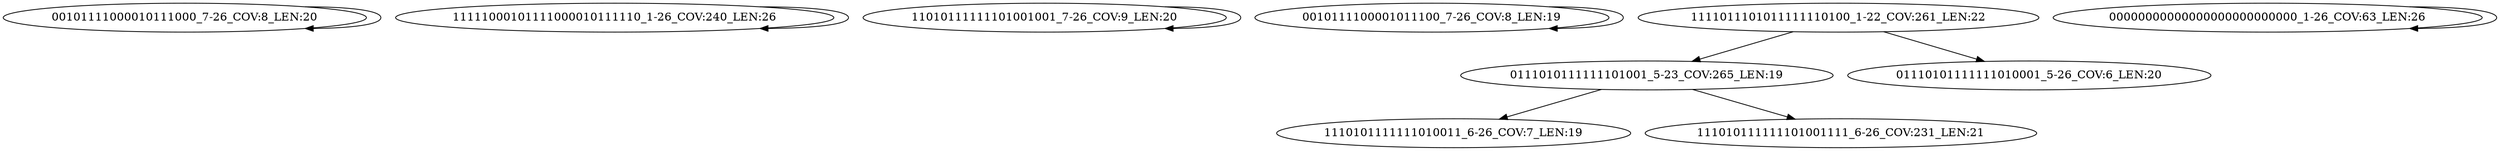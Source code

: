 digraph G {
    "00101111000010111000_7-26_COV:8_LEN:20" -> "00101111000010111000_7-26_COV:8_LEN:20";
    "11111000101111000010111110_1-26_COV:240_LEN:26" -> "11111000101111000010111110_1-26_COV:240_LEN:26";
    "11010111111101001001_7-26_COV:9_LEN:20" -> "11010111111101001001_7-26_COV:9_LEN:20";
    "0010111100001011100_7-26_COV:8_LEN:19" -> "0010111100001011100_7-26_COV:8_LEN:19";
    "1111011101011111110100_1-22_COV:261_LEN:22" -> "0111010111111101001_5-23_COV:265_LEN:19";
    "1111011101011111110100_1-22_COV:261_LEN:22" -> "01110101111111010001_5-26_COV:6_LEN:20";
    "0111010111111101001_5-23_COV:265_LEN:19" -> "1110101111111010011_6-26_COV:7_LEN:19";
    "0111010111111101001_5-23_COV:265_LEN:19" -> "111010111111101001111_6-26_COV:231_LEN:21";
    "00000000000000000000000000_1-26_COV:63_LEN:26" -> "00000000000000000000000000_1-26_COV:63_LEN:26";
}
